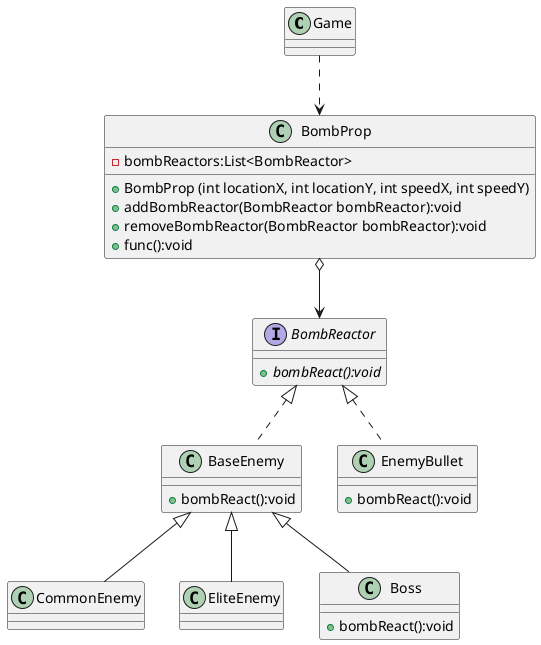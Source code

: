 @startuml
'https://plantuml.com/class-diagram

class Game

class BombProp {
    - bombReactors:List<BombReactor>

    + BombProp (int locationX, int locationY, int speedX, int speedY)
    + addBombReactor(BombReactor bombReactor):void
    + removeBombReactor(BombReactor bombReactor):void
    + func():void
}

interface BombReactor {
    + {abstract} bombReact():void
}

class BaseEnemy {
    + bombReact():void
}

class CommonEnemy

class EliteEnemy

class Boss {
    + bombReact():void
}

class EnemyBullet {
    + bombReact():void
}

Game ..> BombProp
BombProp o--> BombReactor
BombReactor <|.. BaseEnemy
BombReactor <|.. EnemyBullet
BaseEnemy <|-- CommonEnemy
BaseEnemy <|-- EliteEnemy
BaseEnemy <|-- Boss

@enduml